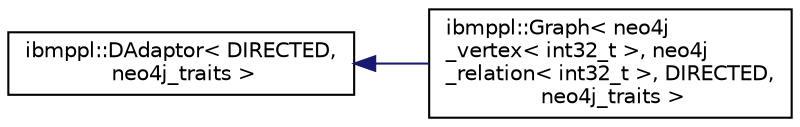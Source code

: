 digraph "Graphical Class Hierarchy"
{
  edge [fontname="Helvetica",fontsize="10",labelfontname="Helvetica",labelfontsize="10"];
  node [fontname="Helvetica",fontsize="10",shape=record];
  rankdir="LR";
  Node1 [label="ibmppl::DAdaptor\< DIRECTED,\l neo4j_traits \>",height=0.2,width=0.4,color="black", fillcolor="white", style="filled",URL="$classibmppl_1_1DAdaptor.html"];
  Node1 -> Node2 [dir="back",color="midnightblue",fontsize="10",style="solid",fontname="Helvetica"];
  Node2 [label="ibmppl::Graph\< neo4j\l_vertex\< int32_t \>, neo4j\l_relation\< int32_t \>, DIRECTED,\l neo4j_traits \>",height=0.2,width=0.4,color="black", fillcolor="white", style="filled",URL="$classibmppl_1_1Graph.html"];
}

